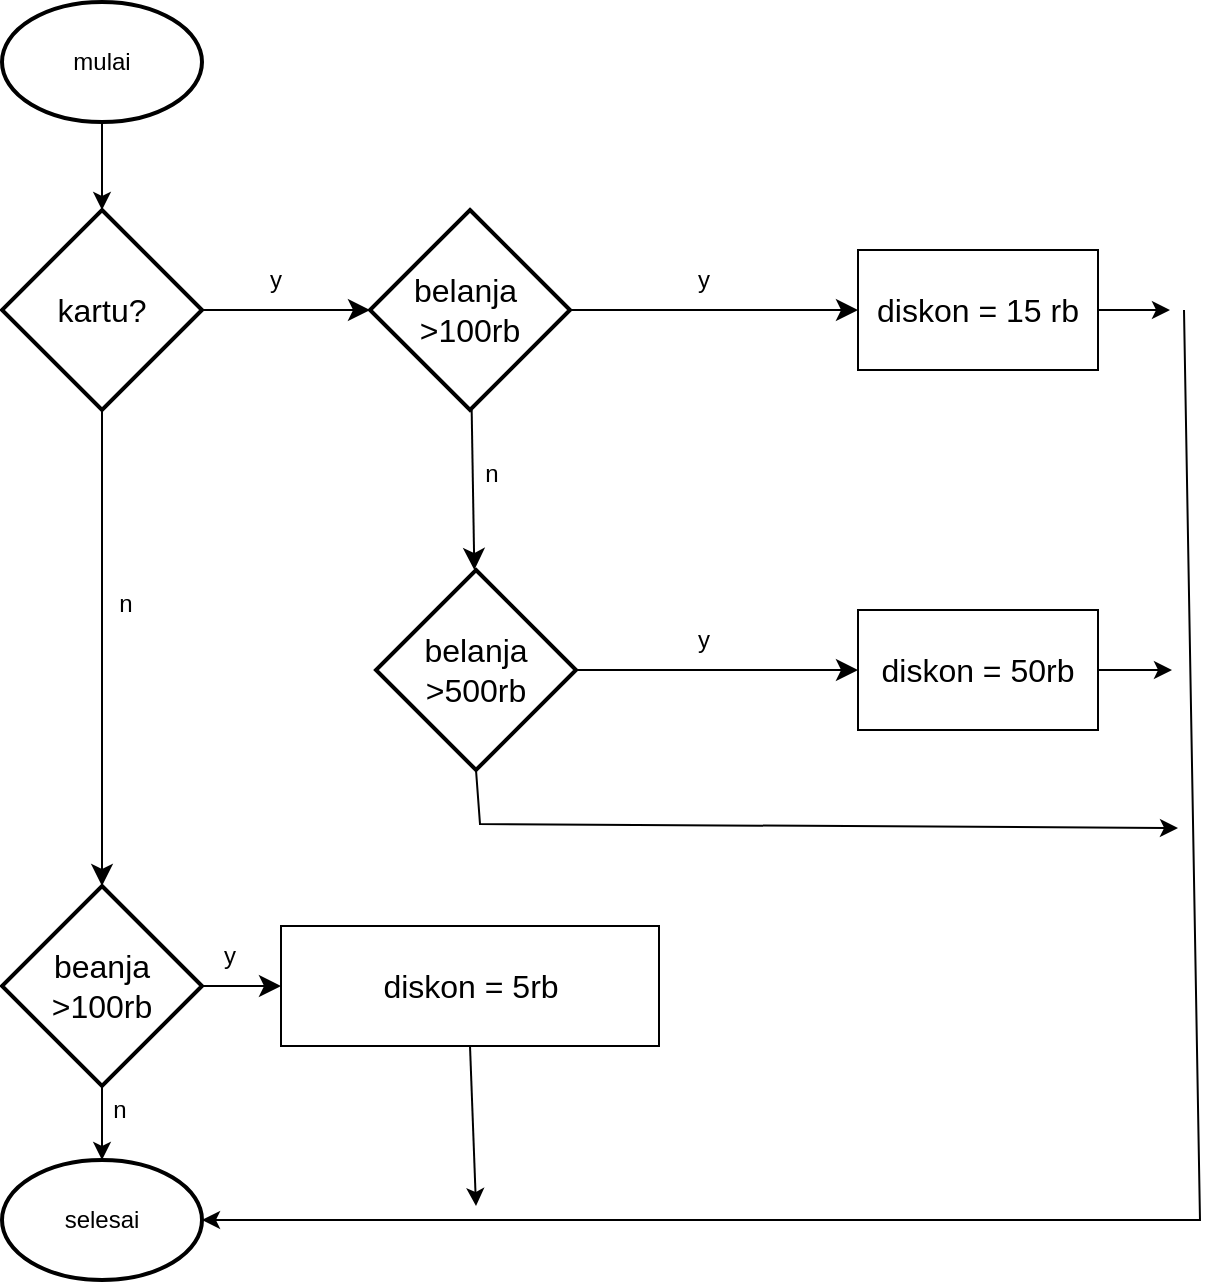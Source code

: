 <mxfile version="22.1.15" type="github">
  <diagram name="Halaman-1" id="80go7K0Tk4YH0JzyOYFh">
    <mxGraphModel dx="1573" dy="1041" grid="0" gridSize="10" guides="1" tooltips="1" connect="1" arrows="1" fold="1" page="0" pageScale="1" pageWidth="827" pageHeight="1169" math="0" shadow="0">
      <root>
        <mxCell id="0" />
        <mxCell id="1" parent="0" />
        <mxCell id="ars6MLJ0PqK0Y2Mq8jPR-1" value="diskon = 50rb" style="whiteSpace=wrap;html=1;fontSize=16;" parent="1" vertex="1">
          <mxGeometry x="394" y="111" width="120" height="60" as="geometry" />
        </mxCell>
        <mxCell id="ars6MLJ0PqK0Y2Mq8jPR-2" value="diskon = 5rb" style="whiteSpace=wrap;html=1;fontSize=16;" parent="1" vertex="1">
          <mxGeometry x="105.5" y="269" width="189" height="60" as="geometry" />
        </mxCell>
        <mxCell id="ars6MLJ0PqK0Y2Mq8jPR-3" value="diskon = 15 rb" style="whiteSpace=wrap;html=1;fontSize=16;" parent="1" vertex="1">
          <mxGeometry x="394" y="-69" width="120" height="60" as="geometry" />
        </mxCell>
        <mxCell id="ars6MLJ0PqK0Y2Mq8jPR-8" value="" style="edgeStyle=none;curved=1;rounded=0;orthogonalLoop=1;jettySize=auto;html=1;fontSize=12;startSize=8;endSize=8;" parent="1" source="ars6MLJ0PqK0Y2Mq8jPR-4" target="ars6MLJ0PqK0Y2Mq8jPR-1" edge="1">
          <mxGeometry relative="1" as="geometry" />
        </mxCell>
        <mxCell id="ars6MLJ0PqK0Y2Mq8jPR-4" value="belanja&lt;br&gt;&amp;gt;500rb" style="strokeWidth=2;html=1;shape=mxgraph.flowchart.decision;whiteSpace=wrap;fontSize=16;" parent="1" vertex="1">
          <mxGeometry x="153" y="91" width="100" height="100" as="geometry" />
        </mxCell>
        <mxCell id="ars6MLJ0PqK0Y2Mq8jPR-7" value="" style="edgeStyle=none;curved=1;rounded=0;orthogonalLoop=1;jettySize=auto;html=1;fontSize=12;startSize=8;endSize=8;" parent="1" source="ars6MLJ0PqK0Y2Mq8jPR-5" target="ars6MLJ0PqK0Y2Mq8jPR-3" edge="1">
          <mxGeometry relative="1" as="geometry" />
        </mxCell>
        <mxCell id="ars6MLJ0PqK0Y2Mq8jPR-14" style="edgeStyle=none;curved=1;rounded=0;orthogonalLoop=1;jettySize=auto;html=1;fontSize=12;startSize=8;endSize=8;" parent="1" source="ars6MLJ0PqK0Y2Mq8jPR-5" target="ars6MLJ0PqK0Y2Mq8jPR-4" edge="1">
          <mxGeometry relative="1" as="geometry" />
        </mxCell>
        <mxCell id="ars6MLJ0PqK0Y2Mq8jPR-5" value="belanja&amp;nbsp;&lt;br&gt;&amp;gt;100rb" style="strokeWidth=2;html=1;shape=mxgraph.flowchart.decision;whiteSpace=wrap;fontSize=16;" parent="1" vertex="1">
          <mxGeometry x="150" y="-89" width="100" height="100" as="geometry" />
        </mxCell>
        <mxCell id="ars6MLJ0PqK0Y2Mq8jPR-13" style="edgeStyle=none;curved=1;rounded=0;orthogonalLoop=1;jettySize=auto;html=1;fontSize=12;startSize=8;endSize=8;" parent="1" source="ars6MLJ0PqK0Y2Mq8jPR-10" target="ars6MLJ0PqK0Y2Mq8jPR-11" edge="1">
          <mxGeometry relative="1" as="geometry" />
        </mxCell>
        <mxCell id="ars6MLJ0PqK0Y2Mq8jPR-10" value="kartu?" style="strokeWidth=2;html=1;shape=mxgraph.flowchart.decision;whiteSpace=wrap;fontSize=16;" parent="1" vertex="1">
          <mxGeometry x="-34" y="-89" width="100" height="100" as="geometry" />
        </mxCell>
        <mxCell id="ars6MLJ0PqK0Y2Mq8jPR-15" style="edgeStyle=none;curved=1;rounded=0;orthogonalLoop=1;jettySize=auto;html=1;fontSize=12;startSize=8;endSize=8;" parent="1" source="ars6MLJ0PqK0Y2Mq8jPR-11" target="ars6MLJ0PqK0Y2Mq8jPR-2" edge="1">
          <mxGeometry relative="1" as="geometry" />
        </mxCell>
        <mxCell id="zPI7XgZAQGJjO36IXtmH-5" value="" style="edgeStyle=orthogonalEdgeStyle;rounded=0;orthogonalLoop=1;jettySize=auto;html=1;" edge="1" parent="1" source="ars6MLJ0PqK0Y2Mq8jPR-11" target="zPI7XgZAQGJjO36IXtmH-4">
          <mxGeometry relative="1" as="geometry" />
        </mxCell>
        <mxCell id="ars6MLJ0PqK0Y2Mq8jPR-11" value="beanja&lt;br&gt;&amp;gt;100rb" style="strokeWidth=2;html=1;shape=mxgraph.flowchart.decision;whiteSpace=wrap;fontSize=16;" parent="1" vertex="1">
          <mxGeometry x="-34" y="249" width="100" height="100" as="geometry" />
        </mxCell>
        <mxCell id="ars6MLJ0PqK0Y2Mq8jPR-12" style="edgeStyle=none;curved=1;rounded=0;orthogonalLoop=1;jettySize=auto;html=1;fontSize=12;startSize=8;endSize=8;" parent="1" source="ars6MLJ0PqK0Y2Mq8jPR-10" target="ars6MLJ0PqK0Y2Mq8jPR-5" edge="1">
          <mxGeometry relative="1" as="geometry" />
        </mxCell>
        <mxCell id="zPI7XgZAQGJjO36IXtmH-3" value="" style="edgeStyle=orthogonalEdgeStyle;rounded=0;orthogonalLoop=1;jettySize=auto;html=1;" edge="1" parent="1" source="zPI7XgZAQGJjO36IXtmH-2" target="ars6MLJ0PqK0Y2Mq8jPR-10">
          <mxGeometry relative="1" as="geometry" />
        </mxCell>
        <mxCell id="zPI7XgZAQGJjO36IXtmH-2" value="mulai" style="strokeWidth=2;html=1;shape=mxgraph.flowchart.start_1;whiteSpace=wrap;" vertex="1" parent="1">
          <mxGeometry x="-34" y="-193" width="100" height="60" as="geometry" />
        </mxCell>
        <mxCell id="zPI7XgZAQGJjO36IXtmH-4" value="selesai" style="strokeWidth=2;html=1;shape=mxgraph.flowchart.start_1;whiteSpace=wrap;" vertex="1" parent="1">
          <mxGeometry x="-34" y="386" width="100" height="60" as="geometry" />
        </mxCell>
        <mxCell id="zPI7XgZAQGJjO36IXtmH-6" value="y" style="text;html=1;strokeColor=none;fillColor=none;align=center;verticalAlign=middle;whiteSpace=wrap;rounded=0;" vertex="1" parent="1">
          <mxGeometry x="73" y="-69" width="60" height="30" as="geometry" />
        </mxCell>
        <mxCell id="zPI7XgZAQGJjO36IXtmH-7" value="n" style="text;html=1;strokeColor=none;fillColor=none;align=center;verticalAlign=middle;whiteSpace=wrap;rounded=0;" vertex="1" parent="1">
          <mxGeometry x="-2" y="93" width="60" height="30" as="geometry" />
        </mxCell>
        <mxCell id="zPI7XgZAQGJjO36IXtmH-9" value="y" style="text;html=1;strokeColor=none;fillColor=none;align=center;verticalAlign=middle;whiteSpace=wrap;rounded=0;" vertex="1" parent="1">
          <mxGeometry x="287" y="-69" width="60" height="30" as="geometry" />
        </mxCell>
        <mxCell id="zPI7XgZAQGJjO36IXtmH-10" value="n" style="text;html=1;strokeColor=none;fillColor=none;align=center;verticalAlign=middle;whiteSpace=wrap;rounded=0;" vertex="1" parent="1">
          <mxGeometry x="181" y="28" width="60" height="30" as="geometry" />
        </mxCell>
        <mxCell id="zPI7XgZAQGJjO36IXtmH-11" value="y" style="text;html=1;strokeColor=none;fillColor=none;align=center;verticalAlign=middle;whiteSpace=wrap;rounded=0;" vertex="1" parent="1">
          <mxGeometry x="287" y="111" width="60" height="30" as="geometry" />
        </mxCell>
        <mxCell id="zPI7XgZAQGJjO36IXtmH-12" value="y" style="text;html=1;strokeColor=none;fillColor=none;align=center;verticalAlign=middle;whiteSpace=wrap;rounded=0;" vertex="1" parent="1">
          <mxGeometry x="50" y="269" width="60" height="30" as="geometry" />
        </mxCell>
        <mxCell id="zPI7XgZAQGJjO36IXtmH-13" value="n" style="text;html=1;strokeColor=none;fillColor=none;align=center;verticalAlign=middle;whiteSpace=wrap;rounded=0;" vertex="1" parent="1">
          <mxGeometry x="-5" y="346" width="60" height="30" as="geometry" />
        </mxCell>
        <mxCell id="zPI7XgZAQGJjO36IXtmH-14" value="" style="endArrow=classic;html=1;rounded=0;exitX=1;exitY=0.5;exitDx=0;exitDy=0;" edge="1" parent="1" source="ars6MLJ0PqK0Y2Mq8jPR-3">
          <mxGeometry width="50" height="50" relative="1" as="geometry">
            <mxPoint x="252" y="209" as="sourcePoint" />
            <mxPoint x="550" y="-39" as="targetPoint" />
          </mxGeometry>
        </mxCell>
        <mxCell id="zPI7XgZAQGJjO36IXtmH-15" value="" style="endArrow=classic;html=1;rounded=0;exitX=1;exitY=0.5;exitDx=0;exitDy=0;" edge="1" parent="1" source="ars6MLJ0PqK0Y2Mq8jPR-1">
          <mxGeometry width="50" height="50" relative="1" as="geometry">
            <mxPoint x="531" y="35" as="sourcePoint" />
            <mxPoint x="551" y="141" as="targetPoint" />
          </mxGeometry>
        </mxCell>
        <mxCell id="zPI7XgZAQGJjO36IXtmH-16" value="" style="endArrow=classic;html=1;rounded=0;exitX=0.5;exitY=1;exitDx=0;exitDy=0;exitPerimeter=0;" edge="1" parent="1" source="ars6MLJ0PqK0Y2Mq8jPR-4">
          <mxGeometry width="50" height="50" relative="1" as="geometry">
            <mxPoint x="534" y="-19" as="sourcePoint" />
            <mxPoint x="554" y="220" as="targetPoint" />
            <Array as="points">
              <mxPoint x="205" y="218" />
            </Array>
          </mxGeometry>
        </mxCell>
        <mxCell id="zPI7XgZAQGJjO36IXtmH-18" value="" style="endArrow=classic;html=1;rounded=0;entryX=1;entryY=0.5;entryDx=0;entryDy=0;entryPerimeter=0;" edge="1" parent="1" target="zPI7XgZAQGJjO36IXtmH-4">
          <mxGeometry width="50" height="50" relative="1" as="geometry">
            <mxPoint x="557" y="-39" as="sourcePoint" />
            <mxPoint x="580" y="-9" as="targetPoint" />
            <Array as="points">
              <mxPoint x="565" y="416" />
            </Array>
          </mxGeometry>
        </mxCell>
        <mxCell id="zPI7XgZAQGJjO36IXtmH-19" value="" style="endArrow=classic;html=1;rounded=0;exitX=0.5;exitY=1;exitDx=0;exitDy=0;" edge="1" parent="1" source="ars6MLJ0PqK0Y2Mq8jPR-2">
          <mxGeometry width="50" height="50" relative="1" as="geometry">
            <mxPoint x="554" y="1" as="sourcePoint" />
            <mxPoint x="203" y="409" as="targetPoint" />
          </mxGeometry>
        </mxCell>
      </root>
    </mxGraphModel>
  </diagram>
</mxfile>
